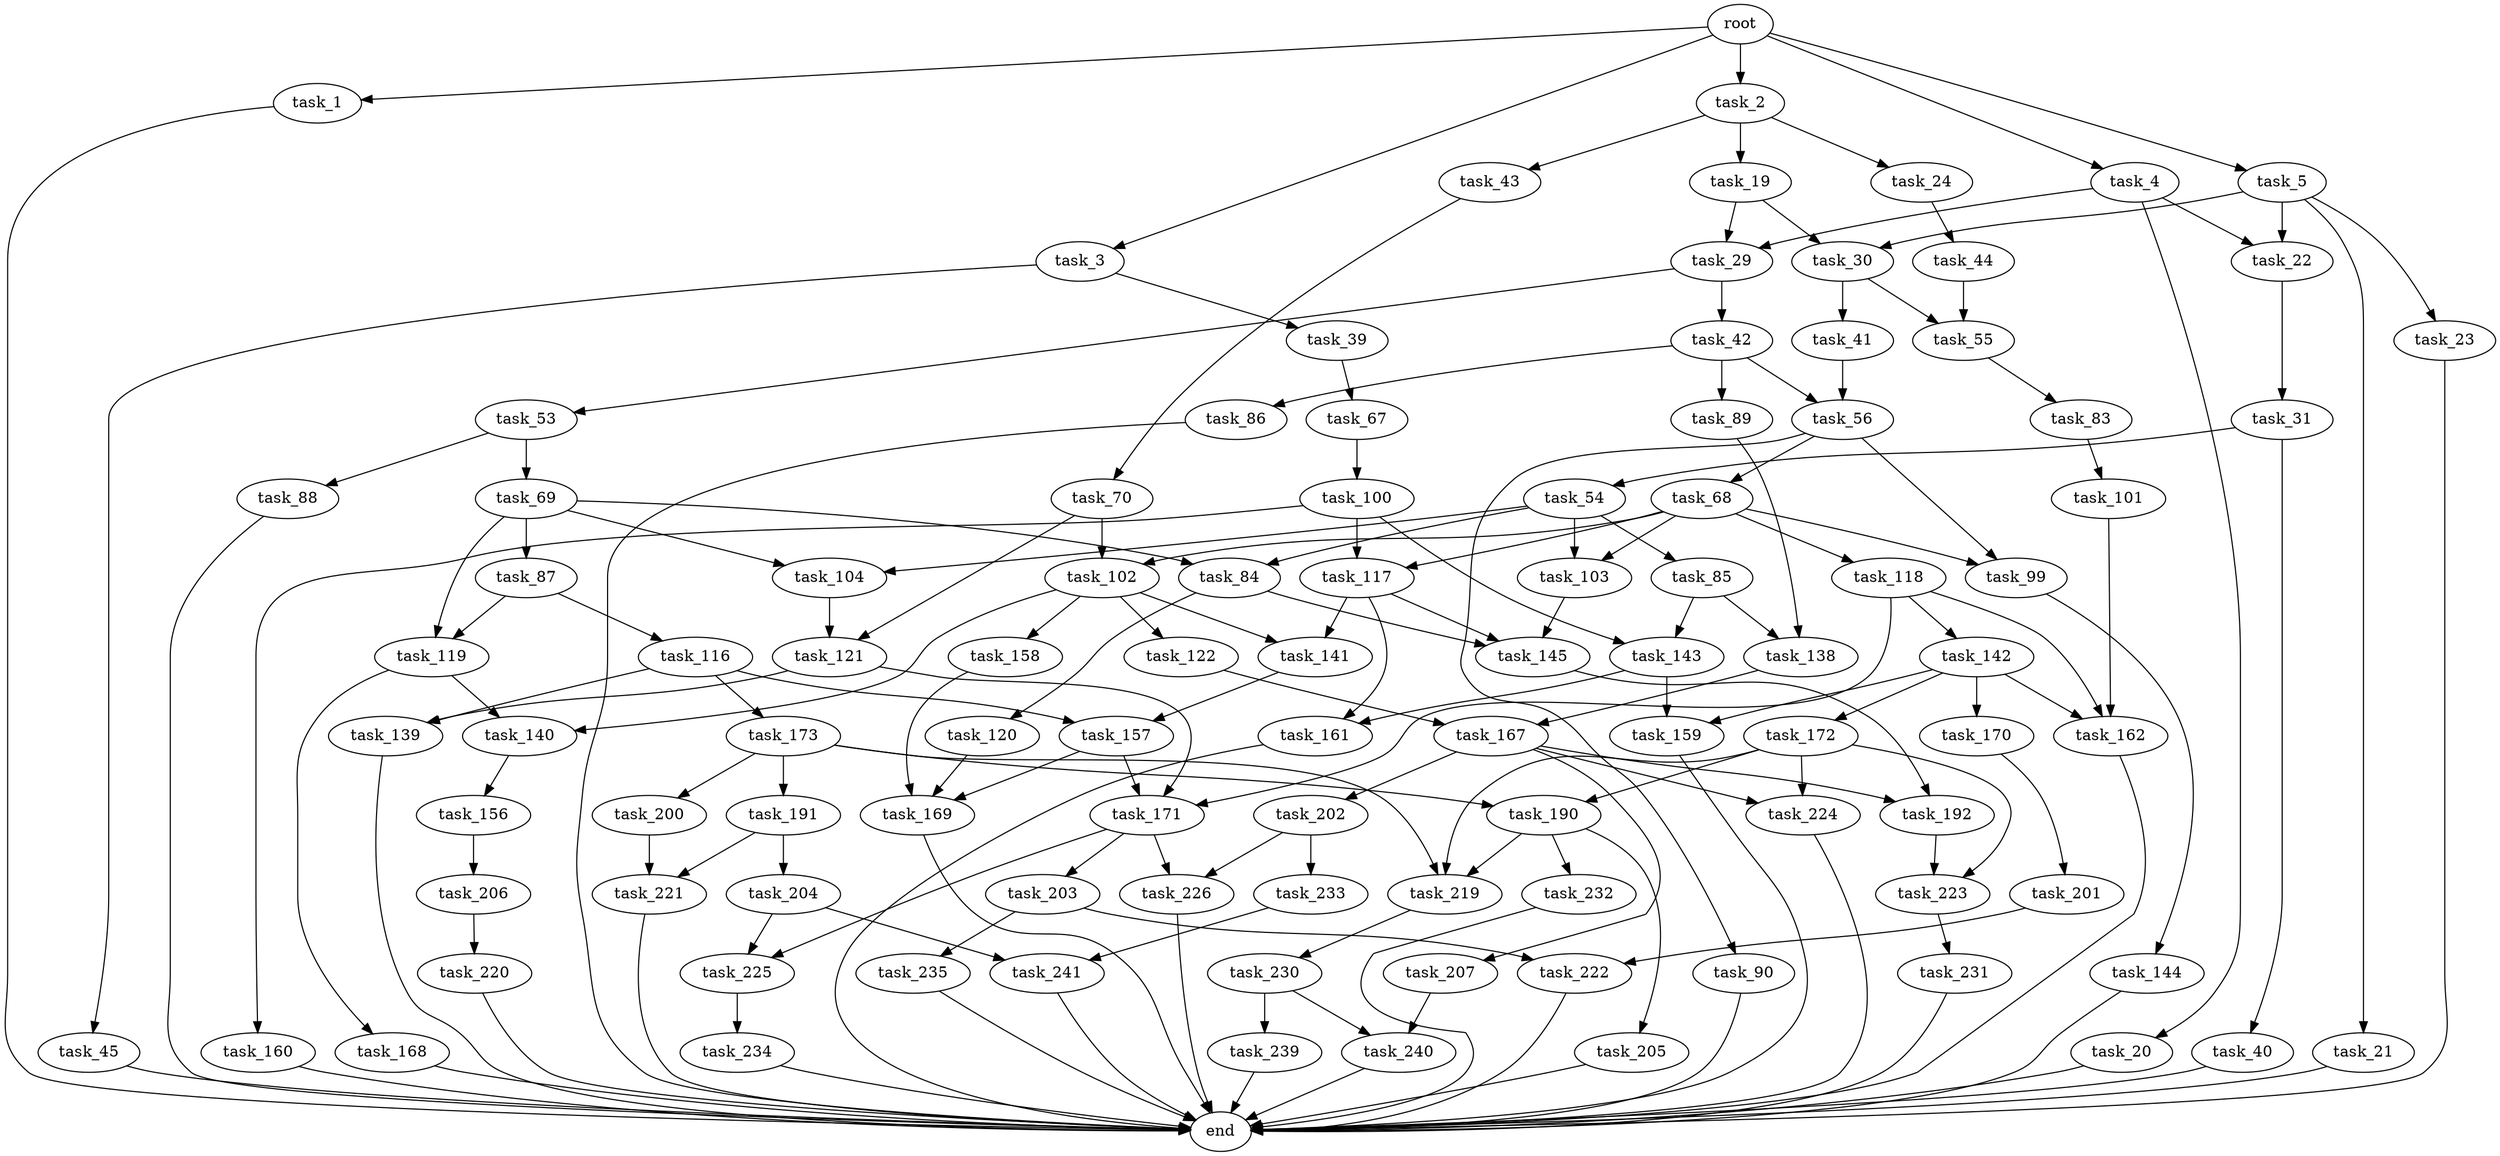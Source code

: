digraph G {
  root [size="0.000000"];
  task_1 [size="13251941962.000000"];
  task_2 [size="228590675420.000000"];
  task_3 [size="125611469113.000000"];
  task_4 [size="7233707575.000000"];
  task_5 [size="782757789696.000000"];
  task_19 [size="549755813888.000000"];
  task_20 [size="1073741824000.000000"];
  task_21 [size="1234047974.000000"];
  task_22 [size="12441049197.000000"];
  task_23 [size="8589934592.000000"];
  task_24 [size="768484428672.000000"];
  task_29 [size="28991029248.000000"];
  task_30 [size="21554000505.000000"];
  task_31 [size="134217728000.000000"];
  task_39 [size="8589934592.000000"];
  task_40 [size="1293069983215.000000"];
  task_41 [size="251687168104.000000"];
  task_42 [size="8412226842.000000"];
  task_43 [size="186983240680.000000"];
  task_44 [size="234581783992.000000"];
  task_45 [size="159478357619.000000"];
  task_53 [size="151236429438.000000"];
  task_54 [size="1073741824000.000000"];
  task_55 [size="336415599478.000000"];
  task_56 [size="25098421797.000000"];
  task_67 [size="552708292848.000000"];
  task_68 [size="8589934592.000000"];
  task_69 [size="342985204237.000000"];
  task_70 [size="368293445632.000000"];
  task_83 [size="16556814485.000000"];
  task_84 [size="339053183565.000000"];
  task_85 [size="136152635303.000000"];
  task_86 [size="47173375856.000000"];
  task_87 [size="4858247598.000000"];
  task_88 [size="782757789696.000000"];
  task_89 [size="231928233984.000000"];
  task_90 [size="102120491762.000000"];
  task_99 [size="325729161100.000000"];
  task_100 [size="8534783565.000000"];
  task_101 [size="1004654477622.000000"];
  task_102 [size="28991029248.000000"];
  task_103 [size="915340581563.000000"];
  task_104 [size="41344209517.000000"];
  task_116 [size="706938676235.000000"];
  task_117 [size="6126696171.000000"];
  task_118 [size="10975612053.000000"];
  task_119 [size="8939929108.000000"];
  task_120 [size="23626044408.000000"];
  task_121 [size="150271265431.000000"];
  task_122 [size="68719476736.000000"];
  task_138 [size="1073741824000.000000"];
  task_139 [size="335250238987.000000"];
  task_140 [size="134217728000.000000"];
  task_141 [size="132119634856.000000"];
  task_142 [size="32711001275.000000"];
  task_143 [size="6362484873.000000"];
  task_144 [size="15517000778.000000"];
  task_145 [size="368293445632.000000"];
  task_156 [size="33627544684.000000"];
  task_157 [size="204101928047.000000"];
  task_158 [size="289445664303.000000"];
  task_159 [size="309577231184.000000"];
  task_160 [size="134217728000.000000"];
  task_161 [size="137264005908.000000"];
  task_162 [size="9531039022.000000"];
  task_167 [size="549755813888.000000"];
  task_168 [size="134217728000.000000"];
  task_169 [size="173920117647.000000"];
  task_170 [size="782757789696.000000"];
  task_171 [size="44754118076.000000"];
  task_172 [size="19940393256.000000"];
  task_173 [size="231928233984.000000"];
  task_190 [size="21290335614.000000"];
  task_191 [size="60089238651.000000"];
  task_192 [size="231928233984.000000"];
  task_200 [size="549755813888.000000"];
  task_201 [size="368293445632.000000"];
  task_202 [size="24091761652.000000"];
  task_203 [size="74931827675.000000"];
  task_204 [size="231928233984.000000"];
  task_205 [size="1276388169.000000"];
  task_206 [size="6245841368.000000"];
  task_207 [size="95952194375.000000"];
  task_219 [size="41591657057.000000"];
  task_220 [size="782757789696.000000"];
  task_221 [size="5702669457.000000"];
  task_222 [size="658738054005.000000"];
  task_223 [size="231928233984.000000"];
  task_224 [size="12208760012.000000"];
  task_225 [size="26205241054.000000"];
  task_226 [size="368293445632.000000"];
  task_230 [size="920444337.000000"];
  task_231 [size="911448569349.000000"];
  task_232 [size="763409129854.000000"];
  task_233 [size="810200654169.000000"];
  task_234 [size="28991029248.000000"];
  task_235 [size="280266600070.000000"];
  task_239 [size="10092668774.000000"];
  task_240 [size="579444341239.000000"];
  task_241 [size="368293445632.000000"];
  end [size="0.000000"];

  root -> task_1 [size="1.000000"];
  root -> task_2 [size="1.000000"];
  root -> task_3 [size="1.000000"];
  root -> task_4 [size="1.000000"];
  root -> task_5 [size="1.000000"];
  task_1 -> end [size="1.000000"];
  task_2 -> task_19 [size="209715200.000000"];
  task_2 -> task_24 [size="209715200.000000"];
  task_2 -> task_43 [size="209715200.000000"];
  task_3 -> task_39 [size="134217728.000000"];
  task_3 -> task_45 [size="134217728.000000"];
  task_4 -> task_20 [size="679477248.000000"];
  task_4 -> task_22 [size="679477248.000000"];
  task_4 -> task_29 [size="679477248.000000"];
  task_5 -> task_21 [size="679477248.000000"];
  task_5 -> task_22 [size="679477248.000000"];
  task_5 -> task_23 [size="679477248.000000"];
  task_5 -> task_30 [size="679477248.000000"];
  task_19 -> task_29 [size="536870912.000000"];
  task_19 -> task_30 [size="536870912.000000"];
  task_20 -> end [size="1.000000"];
  task_21 -> end [size="1.000000"];
  task_22 -> task_31 [size="209715200.000000"];
  task_23 -> end [size="1.000000"];
  task_24 -> task_44 [size="536870912.000000"];
  task_29 -> task_42 [size="75497472.000000"];
  task_29 -> task_53 [size="75497472.000000"];
  task_30 -> task_41 [size="838860800.000000"];
  task_30 -> task_55 [size="838860800.000000"];
  task_31 -> task_40 [size="209715200.000000"];
  task_31 -> task_54 [size="209715200.000000"];
  task_39 -> task_67 [size="33554432.000000"];
  task_40 -> end [size="1.000000"];
  task_41 -> task_56 [size="838860800.000000"];
  task_42 -> task_56 [size="209715200.000000"];
  task_42 -> task_86 [size="209715200.000000"];
  task_42 -> task_89 [size="209715200.000000"];
  task_43 -> task_70 [size="301989888.000000"];
  task_44 -> task_55 [size="209715200.000000"];
  task_45 -> end [size="1.000000"];
  task_53 -> task_69 [size="134217728.000000"];
  task_53 -> task_88 [size="134217728.000000"];
  task_54 -> task_84 [size="838860800.000000"];
  task_54 -> task_85 [size="838860800.000000"];
  task_54 -> task_103 [size="838860800.000000"];
  task_54 -> task_104 [size="838860800.000000"];
  task_55 -> task_83 [size="536870912.000000"];
  task_56 -> task_68 [size="536870912.000000"];
  task_56 -> task_90 [size="536870912.000000"];
  task_56 -> task_99 [size="536870912.000000"];
  task_67 -> task_100 [size="679477248.000000"];
  task_68 -> task_99 [size="33554432.000000"];
  task_68 -> task_102 [size="33554432.000000"];
  task_68 -> task_103 [size="33554432.000000"];
  task_68 -> task_117 [size="33554432.000000"];
  task_68 -> task_118 [size="33554432.000000"];
  task_69 -> task_84 [size="301989888.000000"];
  task_69 -> task_87 [size="301989888.000000"];
  task_69 -> task_104 [size="301989888.000000"];
  task_69 -> task_119 [size="301989888.000000"];
  task_70 -> task_102 [size="411041792.000000"];
  task_70 -> task_121 [size="411041792.000000"];
  task_83 -> task_101 [size="301989888.000000"];
  task_84 -> task_120 [size="301989888.000000"];
  task_84 -> task_145 [size="301989888.000000"];
  task_85 -> task_138 [size="209715200.000000"];
  task_85 -> task_143 [size="209715200.000000"];
  task_86 -> end [size="1.000000"];
  task_87 -> task_116 [size="209715200.000000"];
  task_87 -> task_119 [size="209715200.000000"];
  task_88 -> end [size="1.000000"];
  task_89 -> task_138 [size="301989888.000000"];
  task_90 -> end [size="1.000000"];
  task_99 -> task_144 [size="209715200.000000"];
  task_100 -> task_117 [size="209715200.000000"];
  task_100 -> task_143 [size="209715200.000000"];
  task_100 -> task_160 [size="209715200.000000"];
  task_101 -> task_162 [size="679477248.000000"];
  task_102 -> task_122 [size="75497472.000000"];
  task_102 -> task_140 [size="75497472.000000"];
  task_102 -> task_141 [size="75497472.000000"];
  task_102 -> task_158 [size="75497472.000000"];
  task_103 -> task_145 [size="838860800.000000"];
  task_104 -> task_121 [size="838860800.000000"];
  task_116 -> task_139 [size="679477248.000000"];
  task_116 -> task_157 [size="679477248.000000"];
  task_116 -> task_173 [size="679477248.000000"];
  task_117 -> task_141 [size="679477248.000000"];
  task_117 -> task_145 [size="679477248.000000"];
  task_117 -> task_161 [size="679477248.000000"];
  task_118 -> task_142 [size="209715200.000000"];
  task_118 -> task_162 [size="209715200.000000"];
  task_118 -> task_171 [size="209715200.000000"];
  task_119 -> task_140 [size="838860800.000000"];
  task_119 -> task_168 [size="838860800.000000"];
  task_120 -> task_169 [size="411041792.000000"];
  task_121 -> task_139 [size="301989888.000000"];
  task_121 -> task_171 [size="301989888.000000"];
  task_122 -> task_167 [size="134217728.000000"];
  task_138 -> task_167 [size="838860800.000000"];
  task_139 -> end [size="1.000000"];
  task_140 -> task_156 [size="209715200.000000"];
  task_141 -> task_157 [size="209715200.000000"];
  task_142 -> task_159 [size="838860800.000000"];
  task_142 -> task_162 [size="838860800.000000"];
  task_142 -> task_170 [size="838860800.000000"];
  task_142 -> task_172 [size="838860800.000000"];
  task_143 -> task_159 [size="301989888.000000"];
  task_143 -> task_161 [size="301989888.000000"];
  task_144 -> end [size="1.000000"];
  task_145 -> task_192 [size="411041792.000000"];
  task_156 -> task_206 [size="536870912.000000"];
  task_157 -> task_169 [size="134217728.000000"];
  task_157 -> task_171 [size="134217728.000000"];
  task_158 -> task_169 [size="301989888.000000"];
  task_159 -> end [size="1.000000"];
  task_160 -> end [size="1.000000"];
  task_161 -> end [size="1.000000"];
  task_162 -> end [size="1.000000"];
  task_167 -> task_192 [size="536870912.000000"];
  task_167 -> task_202 [size="536870912.000000"];
  task_167 -> task_207 [size="536870912.000000"];
  task_167 -> task_224 [size="536870912.000000"];
  task_168 -> end [size="1.000000"];
  task_169 -> end [size="1.000000"];
  task_170 -> task_201 [size="679477248.000000"];
  task_171 -> task_203 [size="75497472.000000"];
  task_171 -> task_225 [size="75497472.000000"];
  task_171 -> task_226 [size="75497472.000000"];
  task_172 -> task_190 [size="679477248.000000"];
  task_172 -> task_219 [size="679477248.000000"];
  task_172 -> task_223 [size="679477248.000000"];
  task_172 -> task_224 [size="679477248.000000"];
  task_173 -> task_190 [size="301989888.000000"];
  task_173 -> task_191 [size="301989888.000000"];
  task_173 -> task_200 [size="301989888.000000"];
  task_173 -> task_219 [size="301989888.000000"];
  task_190 -> task_205 [size="33554432.000000"];
  task_190 -> task_219 [size="33554432.000000"];
  task_190 -> task_232 [size="33554432.000000"];
  task_191 -> task_204 [size="75497472.000000"];
  task_191 -> task_221 [size="75497472.000000"];
  task_192 -> task_223 [size="301989888.000000"];
  task_200 -> task_221 [size="536870912.000000"];
  task_201 -> task_222 [size="411041792.000000"];
  task_202 -> task_226 [size="536870912.000000"];
  task_202 -> task_233 [size="536870912.000000"];
  task_203 -> task_222 [size="134217728.000000"];
  task_203 -> task_235 [size="134217728.000000"];
  task_204 -> task_225 [size="301989888.000000"];
  task_204 -> task_241 [size="301989888.000000"];
  task_205 -> end [size="1.000000"];
  task_206 -> task_220 [size="209715200.000000"];
  task_207 -> task_240 [size="411041792.000000"];
  task_219 -> task_230 [size="679477248.000000"];
  task_220 -> end [size="1.000000"];
  task_221 -> end [size="1.000000"];
  task_222 -> end [size="1.000000"];
  task_223 -> task_231 [size="301989888.000000"];
  task_224 -> end [size="1.000000"];
  task_225 -> task_234 [size="536870912.000000"];
  task_226 -> end [size="1.000000"];
  task_230 -> task_239 [size="75497472.000000"];
  task_230 -> task_240 [size="75497472.000000"];
  task_231 -> end [size="1.000000"];
  task_232 -> end [size="1.000000"];
  task_233 -> task_241 [size="536870912.000000"];
  task_234 -> end [size="1.000000"];
  task_235 -> end [size="1.000000"];
  task_239 -> end [size="1.000000"];
  task_240 -> end [size="1.000000"];
  task_241 -> end [size="1.000000"];
}
